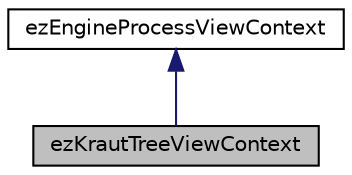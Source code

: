 digraph "ezKrautTreeViewContext"
{
 // LATEX_PDF_SIZE
  edge [fontname="Helvetica",fontsize="10",labelfontname="Helvetica",labelfontsize="10"];
  node [fontname="Helvetica",fontsize="10",shape=record];
  Node1 [label="ezKrautTreeViewContext",height=0.2,width=0.4,color="black", fillcolor="grey75", style="filled", fontcolor="black",tooltip=" "];
  Node2 -> Node1 [dir="back",color="midnightblue",fontsize="10",style="solid",fontname="Helvetica"];
  Node2 [label="ezEngineProcessViewContext",height=0.2,width=0.4,color="black", fillcolor="white", style="filled",URL="$d3/dad/classez_engine_process_view_context.htm",tooltip="Represents the view/window on the engine process side, holds all data necessary for rendering."];
}
